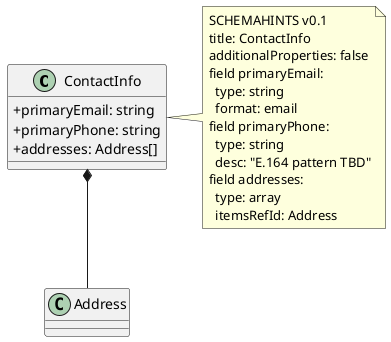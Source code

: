 @startuml
skinparam classAttributeIconSize 0
class ContactInfo {
  +primaryEmail: string
  +primaryPhone: string
  +addresses: Address[]
}
ContactInfo *-- Address
note right of ContactInfo
SCHEMAHINTS v0.1
title: ContactInfo
additionalProperties: false
field primaryEmail:
  type: string
  format: email
field primaryPhone:
  type: string
  desc: "E.164 pattern TBD"
field addresses:
  type: array
  itemsRefId: Address
end note
@enduml
